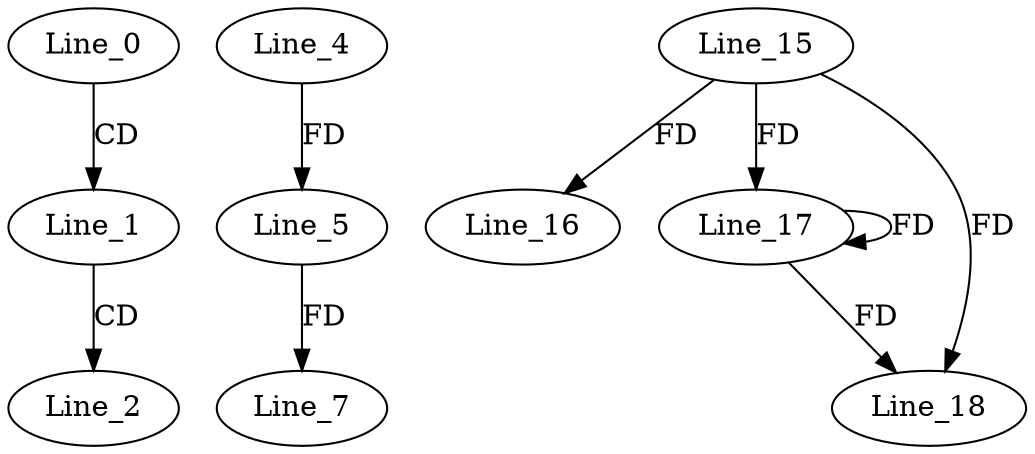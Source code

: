 digraph G {
  Line_0;
  Line_1;
  Line_2;
  Line_4;
  Line_5;
  Line_5;
  Line_7;
  Line_15;
  Line_16;
  Line_17;
  Line_18;
  Line_0 -> Line_1 [ label="CD" ];
  Line_1 -> Line_2 [ label="CD" ];
  Line_4 -> Line_5 [ label="FD" ];
  Line_5 -> Line_7 [ label="FD" ];
  Line_15 -> Line_16 [ label="FD" ];
  Line_15 -> Line_17 [ label="FD" ];
  Line_17 -> Line_17 [ label="FD" ];
  Line_15 -> Line_18 [ label="FD" ];
  Line_17 -> Line_18 [ label="FD" ];
}
